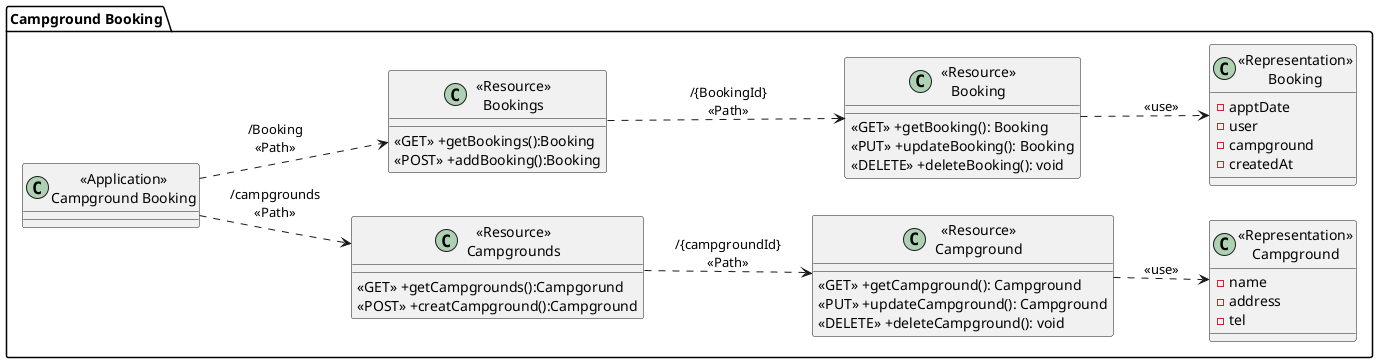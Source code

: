 @startuml Campground Booking  Class Diagram
left to right direction
package "Campground Booking"{
    class "<<Application>>\nCampground Booking" as CampgroundBooking{}

    class "<<Resource>>\nCampgrounds" as ResourceCampgrounds{
        <<GET>> +getCampgrounds():Campgorund
        <<POST>> +creatCampground():Campground
    }

    class "<<Resource>>\nCampground" as ResourceCampground {
        <<GET>> +getCampground(): Campground
        <<PUT>> +updateCampground(): Campground
        <<DELETE>> +deleteCampground(): void
    }

    class "<<Representation>>\nCampground" as RepresentationCampground {
        -name
        -address
        -tel
    }

    class "<<Resource>>\nBookings" as ResourceBookings{
        <<GET>> +getBookings():Booking
        <<POST>> +addBooking():Booking
    }

    class "<<Resource>>\nBooking" as ResourceBooking {
        <<GET>> +getBooking(): Booking
        <<PUT>> +updateBooking(): Booking
        <<DELETE>> +deleteBooking(): void
    }

    class "<<Representation>>\nBooking" as RepresentationBooking {
        -apptDate
        -user
        -campground
        -createdAt
    }

}

CampgroundBooking ..> ResourceCampgrounds:"/campgrounds\n<<Path>>"
ResourceCampgrounds ..> ResourceCampground: "/{campgroundId}\n<<Path>>"
ResourceCampground ..> RepresentationCampground: "<<use>>"

CampgroundBooking ..> ResourceBookings:"/Booking\n<<Path>>"
ResourceBookings ..> ResourceBooking: "/{BookingId}\n<<Path>>"
ResourceBooking ..> RepresentationBooking: "<<use>>"

@enduml